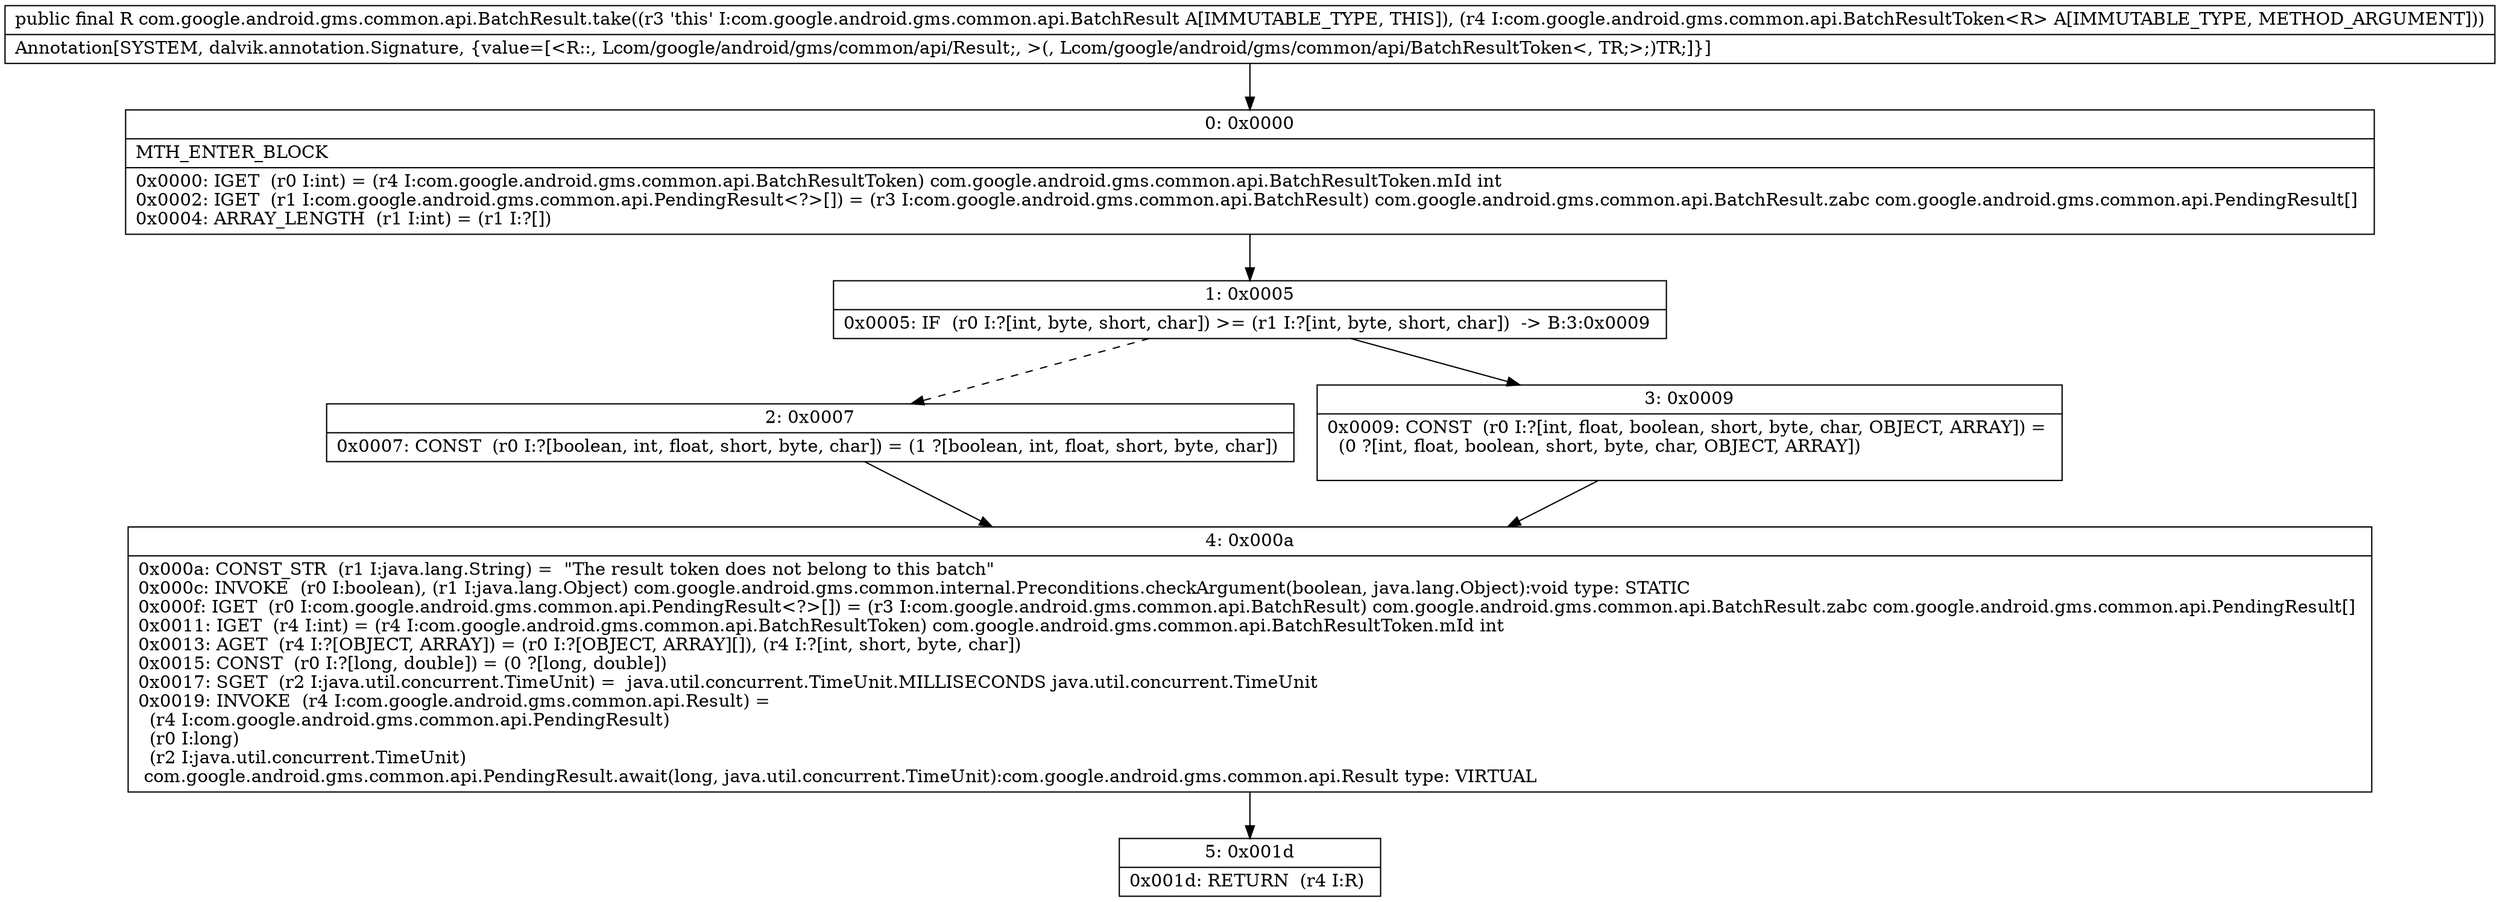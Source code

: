 digraph "CFG forcom.google.android.gms.common.api.BatchResult.take(Lcom\/google\/android\/gms\/common\/api\/BatchResultToken;)Lcom\/google\/android\/gms\/common\/api\/Result;" {
Node_0 [shape=record,label="{0\:\ 0x0000|MTH_ENTER_BLOCK\l|0x0000: IGET  (r0 I:int) = (r4 I:com.google.android.gms.common.api.BatchResultToken) com.google.android.gms.common.api.BatchResultToken.mId int \l0x0002: IGET  (r1 I:com.google.android.gms.common.api.PendingResult\<?\>[]) = (r3 I:com.google.android.gms.common.api.BatchResult) com.google.android.gms.common.api.BatchResult.zabc com.google.android.gms.common.api.PendingResult[] \l0x0004: ARRAY_LENGTH  (r1 I:int) = (r1 I:?[]) \l}"];
Node_1 [shape=record,label="{1\:\ 0x0005|0x0005: IF  (r0 I:?[int, byte, short, char]) \>= (r1 I:?[int, byte, short, char])  \-\> B:3:0x0009 \l}"];
Node_2 [shape=record,label="{2\:\ 0x0007|0x0007: CONST  (r0 I:?[boolean, int, float, short, byte, char]) = (1 ?[boolean, int, float, short, byte, char]) \l}"];
Node_3 [shape=record,label="{3\:\ 0x0009|0x0009: CONST  (r0 I:?[int, float, boolean, short, byte, char, OBJECT, ARRAY]) = \l  (0 ?[int, float, boolean, short, byte, char, OBJECT, ARRAY])\l \l}"];
Node_4 [shape=record,label="{4\:\ 0x000a|0x000a: CONST_STR  (r1 I:java.lang.String) =  \"The result token does not belong to this batch\" \l0x000c: INVOKE  (r0 I:boolean), (r1 I:java.lang.Object) com.google.android.gms.common.internal.Preconditions.checkArgument(boolean, java.lang.Object):void type: STATIC \l0x000f: IGET  (r0 I:com.google.android.gms.common.api.PendingResult\<?\>[]) = (r3 I:com.google.android.gms.common.api.BatchResult) com.google.android.gms.common.api.BatchResult.zabc com.google.android.gms.common.api.PendingResult[] \l0x0011: IGET  (r4 I:int) = (r4 I:com.google.android.gms.common.api.BatchResultToken) com.google.android.gms.common.api.BatchResultToken.mId int \l0x0013: AGET  (r4 I:?[OBJECT, ARRAY]) = (r0 I:?[OBJECT, ARRAY][]), (r4 I:?[int, short, byte, char]) \l0x0015: CONST  (r0 I:?[long, double]) = (0 ?[long, double]) \l0x0017: SGET  (r2 I:java.util.concurrent.TimeUnit) =  java.util.concurrent.TimeUnit.MILLISECONDS java.util.concurrent.TimeUnit \l0x0019: INVOKE  (r4 I:com.google.android.gms.common.api.Result) = \l  (r4 I:com.google.android.gms.common.api.PendingResult)\l  (r0 I:long)\l  (r2 I:java.util.concurrent.TimeUnit)\l com.google.android.gms.common.api.PendingResult.await(long, java.util.concurrent.TimeUnit):com.google.android.gms.common.api.Result type: VIRTUAL \l}"];
Node_5 [shape=record,label="{5\:\ 0x001d|0x001d: RETURN  (r4 I:R) \l}"];
MethodNode[shape=record,label="{public final R com.google.android.gms.common.api.BatchResult.take((r3 'this' I:com.google.android.gms.common.api.BatchResult A[IMMUTABLE_TYPE, THIS]), (r4 I:com.google.android.gms.common.api.BatchResultToken\<R\> A[IMMUTABLE_TYPE, METHOD_ARGUMENT]))  | Annotation[SYSTEM, dalvik.annotation.Signature, \{value=[\<R::, Lcom\/google\/android\/gms\/common\/api\/Result;, \>(, Lcom\/google\/android\/gms\/common\/api\/BatchResultToken\<, TR;\>;)TR;]\}]\l}"];
MethodNode -> Node_0;
Node_0 -> Node_1;
Node_1 -> Node_2[style=dashed];
Node_1 -> Node_3;
Node_2 -> Node_4;
Node_3 -> Node_4;
Node_4 -> Node_5;
}

